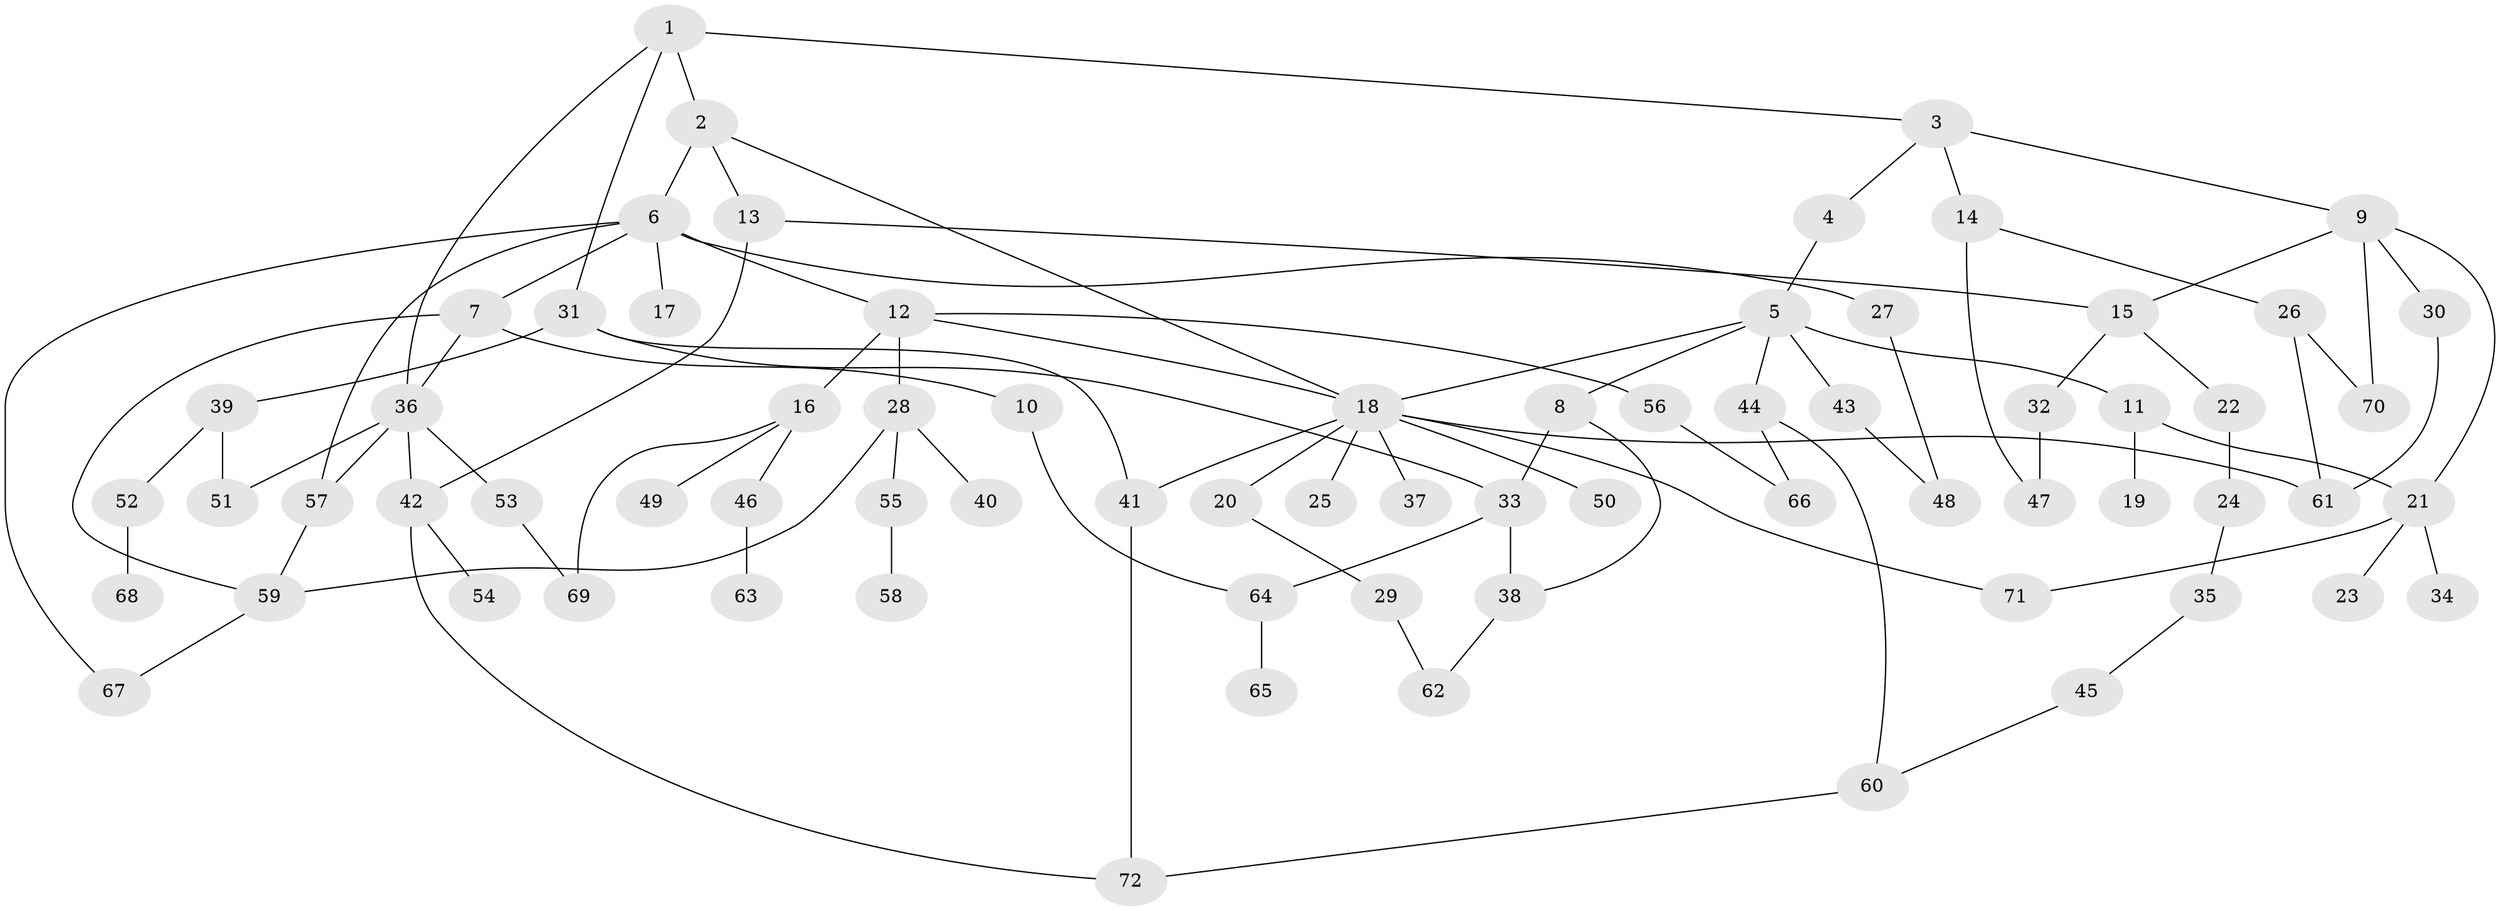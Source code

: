 // Generated by graph-tools (version 1.1) at 2025/41/03/09/25 04:41:58]
// undirected, 72 vertices, 98 edges
graph export_dot {
graph [start="1"]
  node [color=gray90,style=filled];
  1;
  2;
  3;
  4;
  5;
  6;
  7;
  8;
  9;
  10;
  11;
  12;
  13;
  14;
  15;
  16;
  17;
  18;
  19;
  20;
  21;
  22;
  23;
  24;
  25;
  26;
  27;
  28;
  29;
  30;
  31;
  32;
  33;
  34;
  35;
  36;
  37;
  38;
  39;
  40;
  41;
  42;
  43;
  44;
  45;
  46;
  47;
  48;
  49;
  50;
  51;
  52;
  53;
  54;
  55;
  56;
  57;
  58;
  59;
  60;
  61;
  62;
  63;
  64;
  65;
  66;
  67;
  68;
  69;
  70;
  71;
  72;
  1 -- 2;
  1 -- 3;
  1 -- 31;
  1 -- 36;
  2 -- 6;
  2 -- 13;
  2 -- 18;
  3 -- 4;
  3 -- 9;
  3 -- 14;
  4 -- 5;
  5 -- 8;
  5 -- 11;
  5 -- 18;
  5 -- 43;
  5 -- 44;
  6 -- 7;
  6 -- 12;
  6 -- 17;
  6 -- 27;
  6 -- 57;
  6 -- 67;
  7 -- 10;
  7 -- 59;
  7 -- 36;
  8 -- 38;
  8 -- 33;
  9 -- 15;
  9 -- 21;
  9 -- 30;
  9 -- 70;
  10 -- 64;
  11 -- 19;
  11 -- 21;
  12 -- 16;
  12 -- 28;
  12 -- 56;
  12 -- 18;
  13 -- 15;
  13 -- 42;
  14 -- 26;
  14 -- 47;
  15 -- 22;
  15 -- 32;
  16 -- 46;
  16 -- 49;
  16 -- 69;
  18 -- 20;
  18 -- 25;
  18 -- 37;
  18 -- 41;
  18 -- 50;
  18 -- 61;
  18 -- 71;
  20 -- 29;
  21 -- 23;
  21 -- 34;
  21 -- 71;
  22 -- 24;
  24 -- 35;
  26 -- 70;
  26 -- 61;
  27 -- 48;
  28 -- 40;
  28 -- 55;
  28 -- 59;
  29 -- 62;
  30 -- 61;
  31 -- 33;
  31 -- 39;
  31 -- 41;
  32 -- 47;
  33 -- 38;
  33 -- 64;
  35 -- 45;
  36 -- 42;
  36 -- 53;
  36 -- 57;
  36 -- 51;
  38 -- 62;
  39 -- 51;
  39 -- 52;
  41 -- 72;
  42 -- 54;
  42 -- 72;
  43 -- 48;
  44 -- 60;
  44 -- 66;
  45 -- 60;
  46 -- 63;
  52 -- 68;
  53 -- 69;
  55 -- 58;
  56 -- 66;
  57 -- 59;
  59 -- 67;
  60 -- 72;
  64 -- 65;
}
